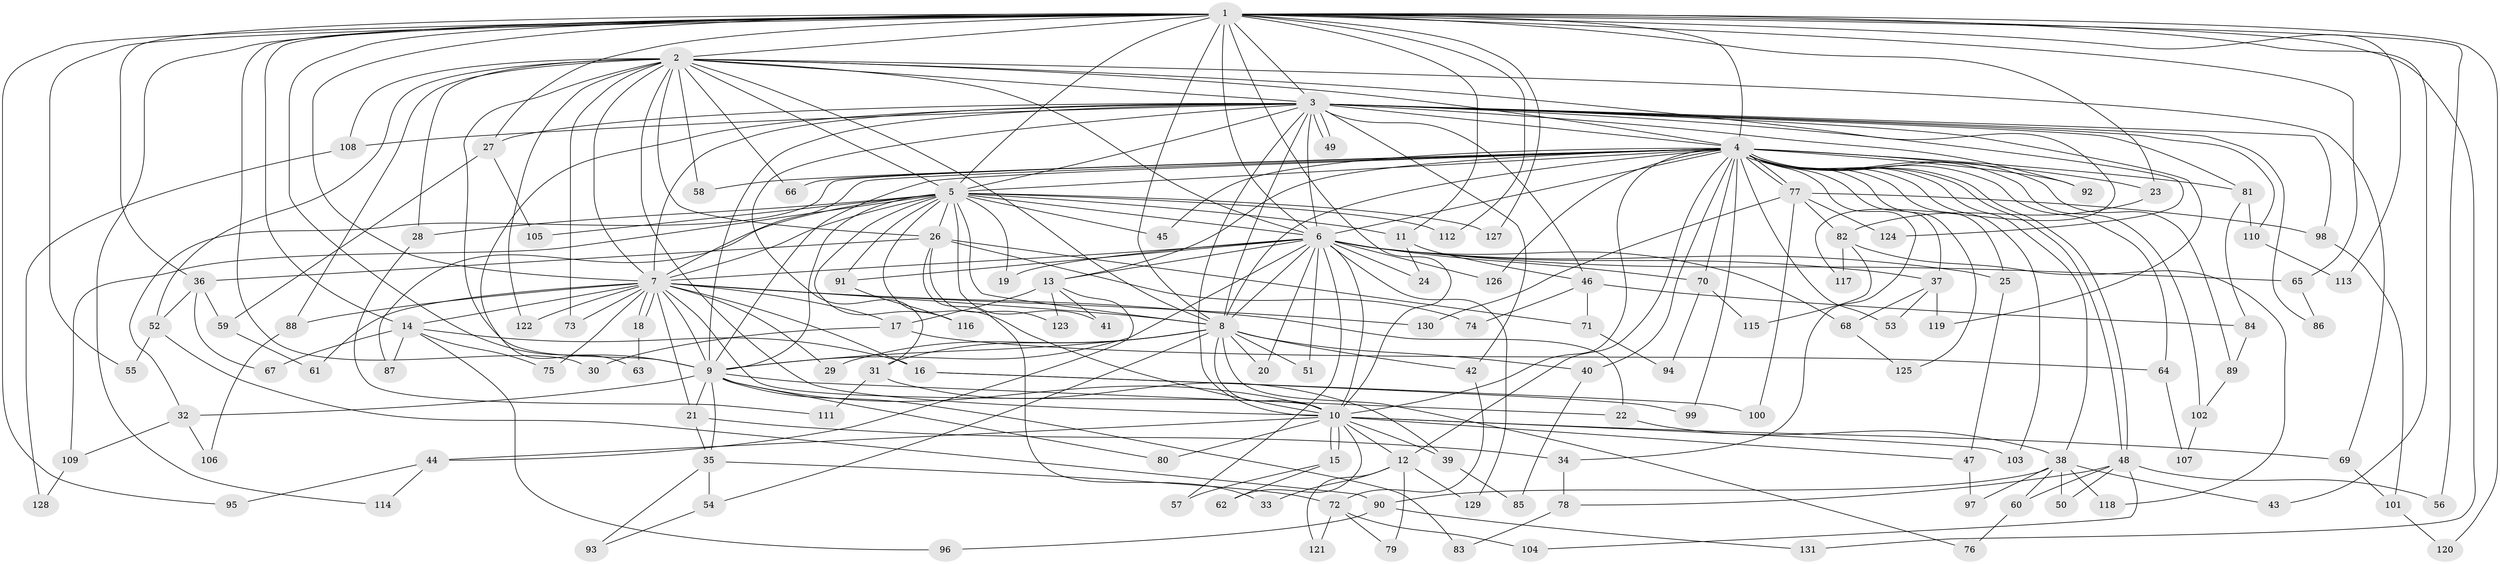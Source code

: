 // coarse degree distribution, {24: 0.00980392156862745, 20: 0.00980392156862745, 35: 0.00980392156862745, 36: 0.00980392156862745, 19: 0.0196078431372549, 14: 0.00980392156862745, 16: 0.00980392156862745, 4: 0.12745098039215685, 6: 0.049019607843137254, 2: 0.4803921568627451, 8: 0.0196078431372549, 3: 0.17647058823529413, 7: 0.0196078431372549, 5: 0.029411764705882353, 1: 0.0196078431372549}
// Generated by graph-tools (version 1.1) at 2025/23/03/03/25 07:23:48]
// undirected, 131 vertices, 287 edges
graph export_dot {
graph [start="1"]
  node [color=gray90,style=filled];
  1;
  2;
  3;
  4;
  5;
  6;
  7;
  8;
  9;
  10;
  11;
  12;
  13;
  14;
  15;
  16;
  17;
  18;
  19;
  20;
  21;
  22;
  23;
  24;
  25;
  26;
  27;
  28;
  29;
  30;
  31;
  32;
  33;
  34;
  35;
  36;
  37;
  38;
  39;
  40;
  41;
  42;
  43;
  44;
  45;
  46;
  47;
  48;
  49;
  50;
  51;
  52;
  53;
  54;
  55;
  56;
  57;
  58;
  59;
  60;
  61;
  62;
  63;
  64;
  65;
  66;
  67;
  68;
  69;
  70;
  71;
  72;
  73;
  74;
  75;
  76;
  77;
  78;
  79;
  80;
  81;
  82;
  83;
  84;
  85;
  86;
  87;
  88;
  89;
  90;
  91;
  92;
  93;
  94;
  95;
  96;
  97;
  98;
  99;
  100;
  101;
  102;
  103;
  104;
  105;
  106;
  107;
  108;
  109;
  110;
  111;
  112;
  113;
  114;
  115;
  116;
  117;
  118;
  119;
  120;
  121;
  122;
  123;
  124;
  125;
  126;
  127;
  128;
  129;
  130;
  131;
  1 -- 2;
  1 -- 3;
  1 -- 4;
  1 -- 5;
  1 -- 6;
  1 -- 7;
  1 -- 8;
  1 -- 9;
  1 -- 10;
  1 -- 11;
  1 -- 14;
  1 -- 23;
  1 -- 27;
  1 -- 30;
  1 -- 36;
  1 -- 43;
  1 -- 55;
  1 -- 56;
  1 -- 65;
  1 -- 95;
  1 -- 112;
  1 -- 113;
  1 -- 114;
  1 -- 120;
  1 -- 127;
  1 -- 131;
  2 -- 3;
  2 -- 4;
  2 -- 5;
  2 -- 6;
  2 -- 7;
  2 -- 8;
  2 -- 9;
  2 -- 10;
  2 -- 26;
  2 -- 28;
  2 -- 52;
  2 -- 58;
  2 -- 66;
  2 -- 69;
  2 -- 73;
  2 -- 88;
  2 -- 108;
  2 -- 117;
  2 -- 122;
  3 -- 4;
  3 -- 5;
  3 -- 6;
  3 -- 7;
  3 -- 8;
  3 -- 9;
  3 -- 10;
  3 -- 27;
  3 -- 31;
  3 -- 42;
  3 -- 46;
  3 -- 49;
  3 -- 49;
  3 -- 63;
  3 -- 81;
  3 -- 86;
  3 -- 92;
  3 -- 98;
  3 -- 108;
  3 -- 110;
  3 -- 119;
  3 -- 124;
  4 -- 5;
  4 -- 6;
  4 -- 7;
  4 -- 8;
  4 -- 9;
  4 -- 10;
  4 -- 12;
  4 -- 13;
  4 -- 23;
  4 -- 25;
  4 -- 32;
  4 -- 34;
  4 -- 37;
  4 -- 38;
  4 -- 40;
  4 -- 45;
  4 -- 48;
  4 -- 48;
  4 -- 53;
  4 -- 58;
  4 -- 64;
  4 -- 66;
  4 -- 70;
  4 -- 77;
  4 -- 77;
  4 -- 81;
  4 -- 89;
  4 -- 92;
  4 -- 99;
  4 -- 102;
  4 -- 103;
  4 -- 125;
  4 -- 126;
  5 -- 6;
  5 -- 7;
  5 -- 8;
  5 -- 9;
  5 -- 10;
  5 -- 11;
  5 -- 19;
  5 -- 26;
  5 -- 28;
  5 -- 41;
  5 -- 45;
  5 -- 87;
  5 -- 91;
  5 -- 105;
  5 -- 109;
  5 -- 112;
  5 -- 116;
  5 -- 127;
  6 -- 7;
  6 -- 8;
  6 -- 9;
  6 -- 10;
  6 -- 13;
  6 -- 19;
  6 -- 20;
  6 -- 24;
  6 -- 25;
  6 -- 37;
  6 -- 51;
  6 -- 57;
  6 -- 65;
  6 -- 68;
  6 -- 70;
  6 -- 91;
  6 -- 126;
  6 -- 129;
  7 -- 8;
  7 -- 9;
  7 -- 10;
  7 -- 14;
  7 -- 16;
  7 -- 17;
  7 -- 18;
  7 -- 18;
  7 -- 21;
  7 -- 22;
  7 -- 29;
  7 -- 61;
  7 -- 73;
  7 -- 75;
  7 -- 88;
  7 -- 122;
  7 -- 130;
  8 -- 9;
  8 -- 10;
  8 -- 20;
  8 -- 29;
  8 -- 31;
  8 -- 40;
  8 -- 42;
  8 -- 51;
  8 -- 54;
  8 -- 76;
  9 -- 10;
  9 -- 21;
  9 -- 22;
  9 -- 32;
  9 -- 35;
  9 -- 80;
  9 -- 83;
  10 -- 12;
  10 -- 15;
  10 -- 15;
  10 -- 39;
  10 -- 44;
  10 -- 47;
  10 -- 62;
  10 -- 69;
  10 -- 80;
  10 -- 103;
  11 -- 24;
  11 -- 46;
  12 -- 33;
  12 -- 79;
  12 -- 121;
  12 -- 129;
  13 -- 17;
  13 -- 41;
  13 -- 44;
  13 -- 123;
  14 -- 16;
  14 -- 67;
  14 -- 75;
  14 -- 87;
  14 -- 96;
  15 -- 57;
  15 -- 62;
  16 -- 99;
  16 -- 100;
  17 -- 30;
  17 -- 64;
  18 -- 63;
  21 -- 34;
  21 -- 35;
  22 -- 38;
  23 -- 82;
  25 -- 47;
  26 -- 33;
  26 -- 36;
  26 -- 71;
  26 -- 74;
  26 -- 123;
  27 -- 59;
  27 -- 105;
  28 -- 111;
  31 -- 39;
  31 -- 111;
  32 -- 106;
  32 -- 109;
  34 -- 78;
  35 -- 54;
  35 -- 72;
  35 -- 93;
  36 -- 52;
  36 -- 59;
  36 -- 67;
  37 -- 53;
  37 -- 68;
  37 -- 119;
  38 -- 43;
  38 -- 50;
  38 -- 60;
  38 -- 90;
  38 -- 97;
  38 -- 118;
  39 -- 85;
  40 -- 85;
  42 -- 72;
  44 -- 95;
  44 -- 114;
  46 -- 71;
  46 -- 74;
  46 -- 84;
  47 -- 97;
  48 -- 50;
  48 -- 56;
  48 -- 60;
  48 -- 78;
  48 -- 104;
  52 -- 55;
  52 -- 90;
  54 -- 93;
  59 -- 61;
  60 -- 76;
  64 -- 107;
  65 -- 86;
  68 -- 125;
  69 -- 101;
  70 -- 94;
  70 -- 115;
  71 -- 94;
  72 -- 79;
  72 -- 104;
  72 -- 121;
  77 -- 82;
  77 -- 98;
  77 -- 100;
  77 -- 124;
  77 -- 130;
  78 -- 83;
  81 -- 84;
  81 -- 110;
  82 -- 115;
  82 -- 117;
  82 -- 118;
  84 -- 89;
  88 -- 106;
  89 -- 102;
  90 -- 96;
  90 -- 131;
  91 -- 116;
  98 -- 101;
  101 -- 120;
  102 -- 107;
  108 -- 128;
  109 -- 128;
  110 -- 113;
}

